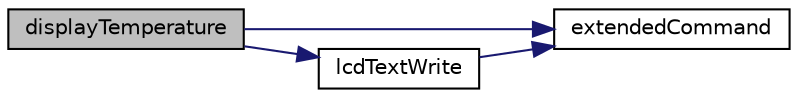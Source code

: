 digraph "displayTemperature"
{
  edge [fontname="Helvetica",fontsize="10",labelfontname="Helvetica",labelfontsize="10"];
  node [fontname="Helvetica",fontsize="10",shape=record];
  rankdir="LR";
  Node1 [label="displayTemperature",height=0.2,width=0.4,color="black", fillcolor="grey75", style="filled", fontcolor="black"];
  Node1 -> Node2 [color="midnightblue",fontsize="10",style="solid",fontname="Helvetica"];
  Node2 [label="extendedCommand",height=0.2,width=0.4,color="black", fillcolor="white", style="filled",URL="$_serial_l_c_d_module_8c.html#a5ec24d8f856d89706706c77fa1d0f043"];
  Node1 -> Node3 [color="midnightblue",fontsize="10",style="solid",fontname="Helvetica"];
  Node3 [label="lcdTextWrite",height=0.2,width=0.4,color="black", fillcolor="white", style="filled",URL="$_serial_l_c_d_module_8c.html#a5d714a73044e33a94a92c024ef70ba31"];
  Node3 -> Node2 [color="midnightblue",fontsize="10",style="solid",fontname="Helvetica"];
}
